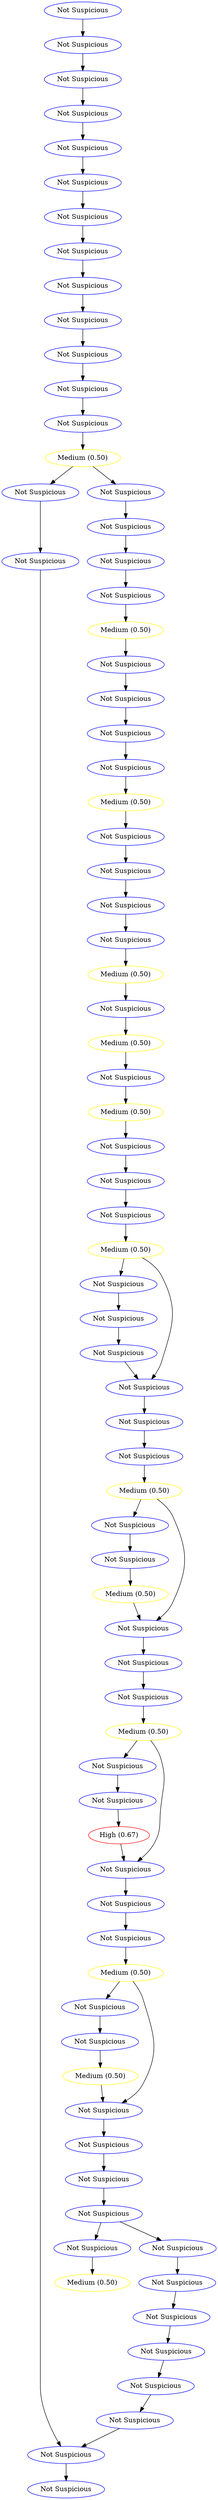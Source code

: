 strict digraph  {
1 [color=blue, label="Not Suspicious"];
2 [color=blue, label="Not Suspicious"];
3 [color=blue, label="Not Suspicious"];
4 [color=blue, label="Not Suspicious"];
5 [color=blue, label="Not Suspicious"];
6 [color=blue, label="Not Suspicious"];
7 [color=blue, label="Not Suspicious"];
8 [color=blue, label="Not Suspicious"];
9 [color=blue, label="Not Suspicious"];
10 [color=blue, label="Not Suspicious"];
11 [color=blue, label="Not Suspicious"];
12 [color=blue, label="Not Suspicious"];
13 [color=blue, label="Not Suspicious"];
14 [color=yellow, label="Medium (0.50)"];
15 [color=blue, label="Not Suspicious"];
16 [color=blue, label="Not Suspicious"];
17 [color=blue, label="Not Suspicious"];
18 [color=blue, label="Not Suspicious"];
19 [color=blue, label="Not Suspicious"];
20 [color=blue, label="Not Suspicious"];
21 [color=yellow, label="Medium (0.50)"];
22 [color=blue, label="Not Suspicious"];
23 [color=blue, label="Not Suspicious"];
24 [color=blue, label="Not Suspicious"];
25 [color=blue, label="Not Suspicious"];
26 [color=yellow, label="Medium (0.50)"];
27 [color=blue, label="Not Suspicious"];
28 [color=blue, label="Not Suspicious"];
29 [color=blue, label="Not Suspicious"];
30 [color=blue, label="Not Suspicious"];
31 [color=yellow, label="Medium (0.50)"];
32 [color=blue, label="Not Suspicious"];
33 [color=yellow, label="Medium (0.50)"];
34 [color=blue, label="Not Suspicious"];
35 [color=yellow, label="Medium (0.50)"];
36 [color=blue, label="Not Suspicious"];
37 [color=blue, label="Not Suspicious"];
38 [color=blue, label="Not Suspicious"];
39 [color=yellow, label="Medium (0.50)"];
40 [color=blue, label="Not Suspicious"];
41 [color=blue, label="Not Suspicious"];
42 [color=blue, label="Not Suspicious"];
43 [color=blue, label="Not Suspicious"];
44 [color=blue, label="Not Suspicious"];
45 [color=blue, label="Not Suspicious"];
46 [color=yellow, label="Medium (0.50)"];
47 [color=blue, label="Not Suspicious"];
48 [color=blue, label="Not Suspicious"];
49 [color=yellow, label="Medium (0.50)"];
50 [color=blue, label="Not Suspicious"];
51 [color=blue, label="Not Suspicious"];
52 [color=blue, label="Not Suspicious"];
53 [color=yellow, label="Medium (0.50)"];
54 [color=blue, label="Not Suspicious"];
55 [color=blue, label="Not Suspicious"];
56 [color=red, label="High (0.67)"];
57 [color=blue, label="Not Suspicious"];
58 [color=blue, label="Not Suspicious"];
59 [color=blue, label="Not Suspicious"];
60 [color=yellow, label="Medium (0.50)"];
61 [color=blue, label="Not Suspicious"];
62 [color=blue, label="Not Suspicious"];
63 [color=yellow, label="Medium (0.50)"];
64 [color=blue, label="Not Suspicious"];
65 [color=blue, label="Not Suspicious"];
66 [color=blue, label="Not Suspicious"];
67 [color=blue, label="Not Suspicious"];
69 [color=blue, label="Not Suspicious"];
70 [color=yellow, label="Medium (0.50)"];
72 [color=blue, label="Not Suspicious"];
73 [color=blue, label="Not Suspicious"];
74 [color=blue, label="Not Suspicious"];
75 [color=blue, label="Not Suspicious"];
76 [color=blue, label="Not Suspicious"];
77 [color=blue, label="Not Suspicious"];
78 [color=blue, label="Not Suspicious"];
68 [color=blue, label="Not Suspicious"];
1 -> 2;
2 -> 3;
3 -> 4;
4 -> 5;
5 -> 6;
6 -> 7;
7 -> 8;
8 -> 9;
9 -> 10;
10 -> 11;
11 -> 12;
12 -> 13;
13 -> 14;
14 -> 15;
14 -> 17;
15 -> 16;
16 -> 77;
17 -> 18;
18 -> 19;
19 -> 20;
20 -> 21;
21 -> 22;
22 -> 23;
23 -> 24;
24 -> 25;
25 -> 26;
26 -> 27;
27 -> 28;
28 -> 29;
29 -> 30;
30 -> 31;
31 -> 32;
32 -> 33;
33 -> 34;
34 -> 35;
35 -> 36;
36 -> 37;
37 -> 38;
38 -> 39;
39 -> 40;
39 -> 43;
40 -> 41;
41 -> 42;
42 -> 43;
43 -> 44;
44 -> 45;
45 -> 46;
46 -> 47;
46 -> 50;
47 -> 48;
48 -> 49;
49 -> 50;
50 -> 51;
51 -> 52;
52 -> 53;
53 -> 54;
53 -> 57;
54 -> 55;
55 -> 56;
56 -> 57;
57 -> 58;
58 -> 59;
59 -> 60;
60 -> 61;
60 -> 64;
61 -> 62;
62 -> 63;
63 -> 64;
64 -> 65;
65 -> 66;
66 -> 67;
67 -> 68;
67 -> 69;
69 -> 70;
72 -> 73;
73 -> 74;
74 -> 75;
75 -> 76;
76 -> 77;
77 -> 78;
68 -> 72;
}
